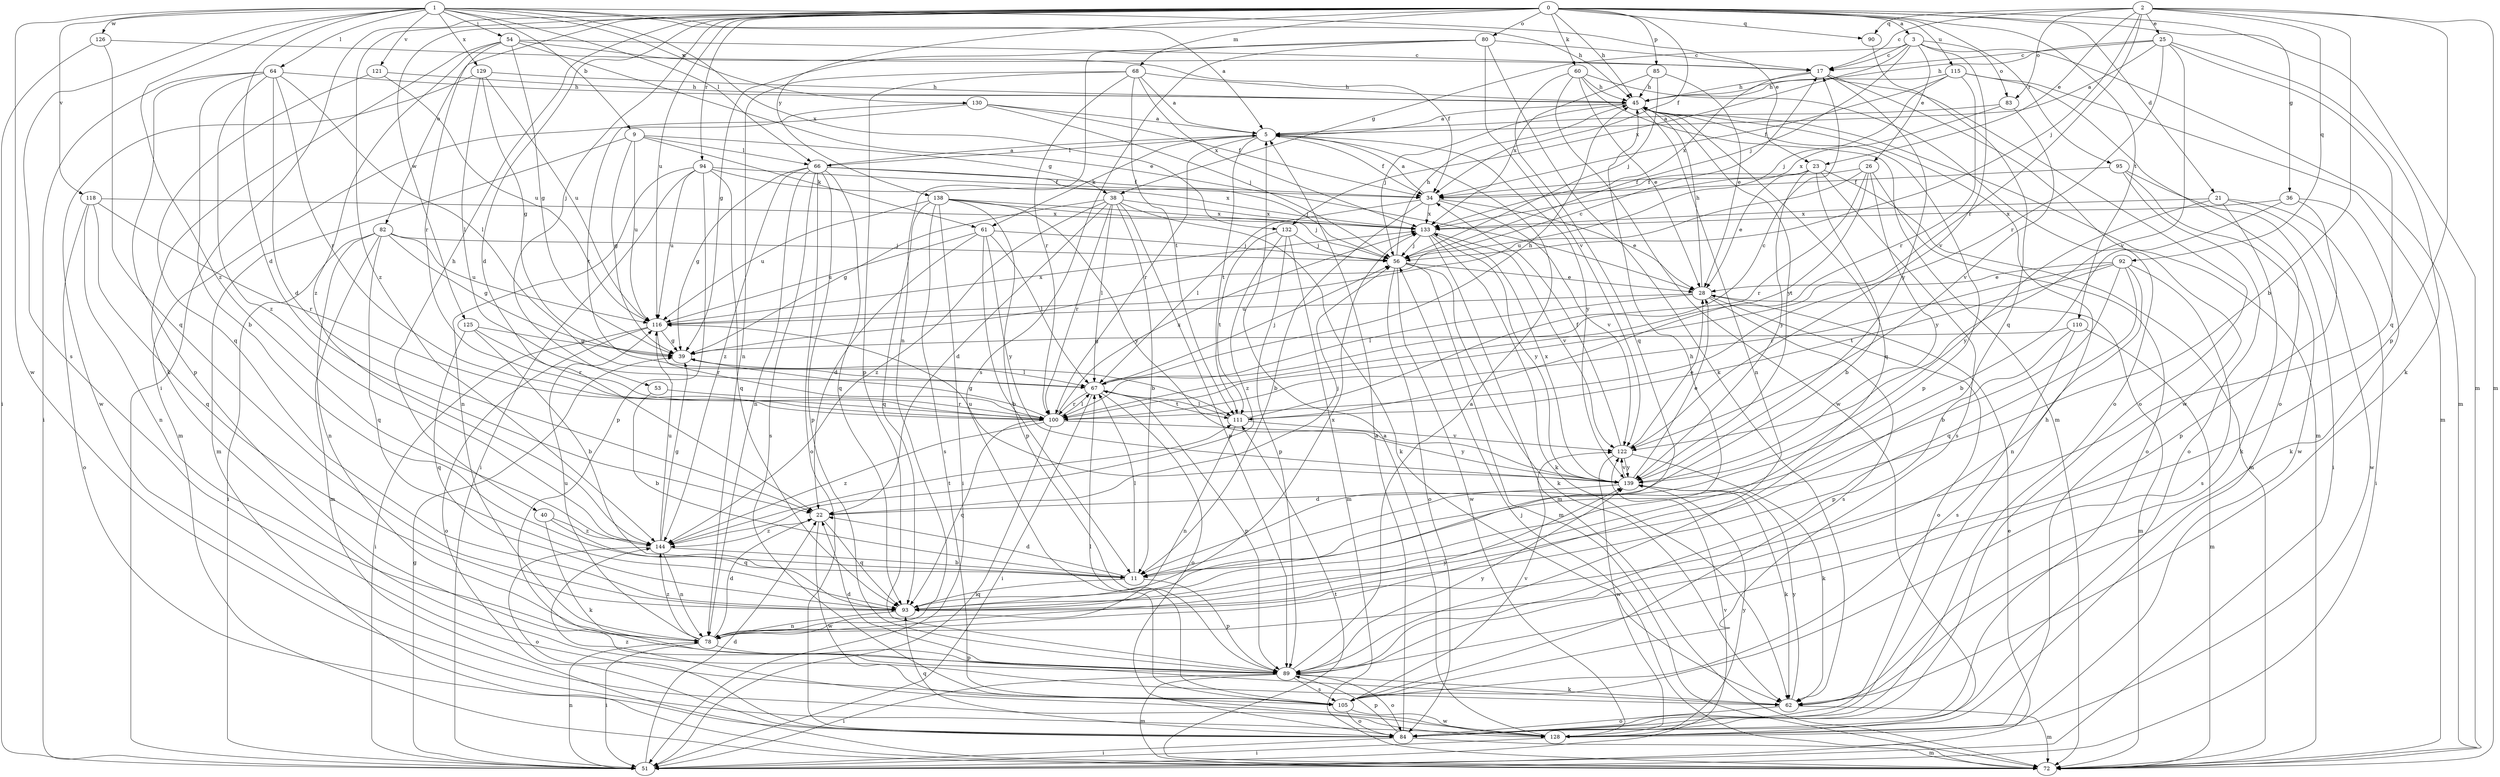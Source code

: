 strict digraph  {
0;
1;
2;
3;
5;
9;
11;
17;
21;
22;
23;
25;
26;
28;
34;
36;
38;
39;
40;
45;
51;
53;
54;
56;
60;
61;
62;
64;
66;
67;
68;
72;
78;
80;
82;
83;
84;
85;
89;
90;
92;
93;
94;
95;
100;
105;
110;
111;
115;
116;
118;
121;
122;
125;
126;
128;
129;
130;
132;
133;
138;
139;
144;
0 -> 3  [label=a];
0 -> 21  [label=d];
0 -> 22  [label=d];
0 -> 34  [label=f];
0 -> 36  [label=g];
0 -> 40  [label=h];
0 -> 45  [label=h];
0 -> 51  [label=i];
0 -> 53  [label=j];
0 -> 60  [label=k];
0 -> 68  [label=m];
0 -> 72  [label=m];
0 -> 80  [label=o];
0 -> 82  [label=o];
0 -> 85  [label=p];
0 -> 90  [label=q];
0 -> 94  [label=r];
0 -> 95  [label=r];
0 -> 110  [label=t];
0 -> 115  [label=u];
0 -> 116  [label=u];
0 -> 125  [label=w];
0 -> 138  [label=y];
0 -> 144  [label=z];
1 -> 5  [label=a];
1 -> 9  [label=b];
1 -> 22  [label=d];
1 -> 23  [label=e];
1 -> 45  [label=h];
1 -> 54  [label=j];
1 -> 64  [label=l];
1 -> 66  [label=l];
1 -> 105  [label=s];
1 -> 118  [label=v];
1 -> 121  [label=v];
1 -> 126  [label=w];
1 -> 128  [label=w];
1 -> 129  [label=x];
1 -> 130  [label=x];
1 -> 132  [label=x];
1 -> 144  [label=z];
2 -> 11  [label=b];
2 -> 17  [label=c];
2 -> 23  [label=e];
2 -> 25  [label=e];
2 -> 56  [label=j];
2 -> 72  [label=m];
2 -> 83  [label=o];
2 -> 89  [label=p];
2 -> 90  [label=q];
2 -> 92  [label=q];
2 -> 100  [label=r];
3 -> 17  [label=c];
3 -> 26  [label=e];
3 -> 38  [label=g];
3 -> 56  [label=j];
3 -> 72  [label=m];
3 -> 83  [label=o];
3 -> 122  [label=v];
3 -> 132  [label=x];
5 -> 34  [label=f];
5 -> 61  [label=k];
5 -> 66  [label=l];
5 -> 100  [label=r];
5 -> 111  [label=t];
5 -> 139  [label=y];
9 -> 38  [label=g];
9 -> 39  [label=g];
9 -> 61  [label=k];
9 -> 66  [label=l];
9 -> 72  [label=m];
9 -> 116  [label=u];
11 -> 22  [label=d];
11 -> 67  [label=l];
11 -> 89  [label=p];
11 -> 93  [label=q];
17 -> 45  [label=h];
17 -> 84  [label=o];
17 -> 128  [label=w];
17 -> 133  [label=x];
17 -> 139  [label=y];
21 -> 51  [label=i];
21 -> 62  [label=k];
21 -> 128  [label=w];
21 -> 133  [label=x];
21 -> 139  [label=y];
22 -> 56  [label=j];
22 -> 93  [label=q];
22 -> 128  [label=w];
22 -> 144  [label=z];
23 -> 11  [label=b];
23 -> 28  [label=e];
23 -> 34  [label=f];
23 -> 72  [label=m];
23 -> 105  [label=s];
23 -> 139  [label=y];
25 -> 5  [label=a];
25 -> 17  [label=c];
25 -> 45  [label=h];
25 -> 62  [label=k];
25 -> 93  [label=q];
25 -> 100  [label=r];
25 -> 122  [label=v];
26 -> 34  [label=f];
26 -> 84  [label=o];
26 -> 100  [label=r];
26 -> 111  [label=t];
26 -> 116  [label=u];
26 -> 139  [label=y];
28 -> 45  [label=h];
28 -> 67  [label=l];
28 -> 72  [label=m];
28 -> 84  [label=o];
28 -> 105  [label=s];
28 -> 116  [label=u];
34 -> 5  [label=a];
34 -> 11  [label=b];
34 -> 28  [label=e];
34 -> 67  [label=l];
34 -> 122  [label=v];
34 -> 133  [label=x];
36 -> 11  [label=b];
36 -> 62  [label=k];
36 -> 89  [label=p];
36 -> 133  [label=x];
38 -> 11  [label=b];
38 -> 22  [label=d];
38 -> 39  [label=g];
38 -> 62  [label=k];
38 -> 67  [label=l];
38 -> 89  [label=p];
38 -> 100  [label=r];
38 -> 133  [label=x];
38 -> 144  [label=z];
39 -> 17  [label=c];
39 -> 67  [label=l];
40 -> 62  [label=k];
40 -> 93  [label=q];
40 -> 144  [label=z];
45 -> 5  [label=a];
45 -> 56  [label=j];
45 -> 72  [label=m];
45 -> 78  [label=n];
45 -> 89  [label=p];
45 -> 93  [label=q];
45 -> 139  [label=y];
51 -> 22  [label=d];
51 -> 28  [label=e];
51 -> 39  [label=g];
51 -> 78  [label=n];
51 -> 122  [label=v];
53 -> 11  [label=b];
53 -> 100  [label=r];
54 -> 17  [label=c];
54 -> 28  [label=e];
54 -> 34  [label=f];
54 -> 39  [label=g];
54 -> 62  [label=k];
54 -> 100  [label=r];
54 -> 144  [label=z];
56 -> 28  [label=e];
56 -> 45  [label=h];
56 -> 62  [label=k];
56 -> 72  [label=m];
56 -> 84  [label=o];
56 -> 128  [label=w];
60 -> 28  [label=e];
60 -> 45  [label=h];
60 -> 72  [label=m];
60 -> 84  [label=o];
60 -> 93  [label=q];
60 -> 128  [label=w];
61 -> 11  [label=b];
61 -> 22  [label=d];
61 -> 56  [label=j];
61 -> 67  [label=l];
61 -> 116  [label=u];
61 -> 139  [label=y];
62 -> 72  [label=m];
62 -> 84  [label=o];
62 -> 139  [label=y];
64 -> 11  [label=b];
64 -> 22  [label=d];
64 -> 45  [label=h];
64 -> 51  [label=i];
64 -> 67  [label=l];
64 -> 89  [label=p];
64 -> 100  [label=r];
64 -> 144  [label=z];
66 -> 5  [label=a];
66 -> 34  [label=f];
66 -> 39  [label=g];
66 -> 56  [label=j];
66 -> 78  [label=n];
66 -> 84  [label=o];
66 -> 89  [label=p];
66 -> 93  [label=q];
66 -> 105  [label=s];
66 -> 144  [label=z];
67 -> 45  [label=h];
67 -> 51  [label=i];
67 -> 56  [label=j];
67 -> 84  [label=o];
67 -> 89  [label=p];
67 -> 100  [label=r];
67 -> 111  [label=t];
68 -> 5  [label=a];
68 -> 45  [label=h];
68 -> 78  [label=n];
68 -> 89  [label=p];
68 -> 100  [label=r];
68 -> 111  [label=t];
68 -> 133  [label=x];
72 -> 56  [label=j];
72 -> 111  [label=t];
78 -> 22  [label=d];
78 -> 51  [label=i];
78 -> 89  [label=p];
78 -> 116  [label=u];
78 -> 139  [label=y];
78 -> 144  [label=z];
80 -> 17  [label=c];
80 -> 39  [label=g];
80 -> 62  [label=k];
80 -> 78  [label=n];
80 -> 105  [label=s];
80 -> 122  [label=v];
82 -> 39  [label=g];
82 -> 51  [label=i];
82 -> 56  [label=j];
82 -> 72  [label=m];
82 -> 78  [label=n];
82 -> 93  [label=q];
82 -> 116  [label=u];
83 -> 5  [label=a];
83 -> 122  [label=v];
83 -> 133  [label=x];
84 -> 5  [label=a];
84 -> 45  [label=h];
84 -> 51  [label=i];
84 -> 72  [label=m];
84 -> 89  [label=p];
84 -> 93  [label=q];
85 -> 28  [label=e];
85 -> 45  [label=h];
85 -> 56  [label=j];
85 -> 133  [label=x];
89 -> 5  [label=a];
89 -> 22  [label=d];
89 -> 51  [label=i];
89 -> 62  [label=k];
89 -> 72  [label=m];
89 -> 84  [label=o];
89 -> 105  [label=s];
89 -> 139  [label=y];
90 -> 93  [label=q];
92 -> 11  [label=b];
92 -> 28  [label=e];
92 -> 78  [label=n];
92 -> 93  [label=q];
92 -> 100  [label=r];
92 -> 105  [label=s];
92 -> 111  [label=t];
93 -> 45  [label=h];
93 -> 78  [label=n];
93 -> 133  [label=x];
94 -> 34  [label=f];
94 -> 51  [label=i];
94 -> 78  [label=n];
94 -> 89  [label=p];
94 -> 93  [label=q];
94 -> 116  [label=u];
94 -> 133  [label=x];
95 -> 34  [label=f];
95 -> 51  [label=i];
95 -> 84  [label=o];
95 -> 128  [label=w];
100 -> 39  [label=g];
100 -> 51  [label=i];
100 -> 67  [label=l];
100 -> 93  [label=q];
100 -> 133  [label=x];
100 -> 139  [label=y];
100 -> 144  [label=z];
105 -> 67  [label=l];
105 -> 84  [label=o];
105 -> 122  [label=v];
105 -> 128  [label=w];
110 -> 39  [label=g];
110 -> 72  [label=m];
110 -> 89  [label=p];
110 -> 105  [label=s];
111 -> 17  [label=c];
111 -> 67  [label=l];
111 -> 78  [label=n];
111 -> 122  [label=v];
115 -> 34  [label=f];
115 -> 45  [label=h];
115 -> 56  [label=j];
115 -> 72  [label=m];
115 -> 84  [label=o];
115 -> 100  [label=r];
116 -> 39  [label=g];
116 -> 51  [label=i];
116 -> 84  [label=o];
116 -> 100  [label=r];
116 -> 133  [label=x];
118 -> 78  [label=n];
118 -> 84  [label=o];
118 -> 93  [label=q];
118 -> 100  [label=r];
118 -> 133  [label=x];
121 -> 45  [label=h];
121 -> 93  [label=q];
121 -> 116  [label=u];
122 -> 28  [label=e];
122 -> 34  [label=f];
122 -> 62  [label=k];
122 -> 128  [label=w];
122 -> 139  [label=y];
125 -> 11  [label=b];
125 -> 39  [label=g];
125 -> 93  [label=q];
125 -> 100  [label=r];
126 -> 17  [label=c];
126 -> 51  [label=i];
126 -> 93  [label=q];
128 -> 5  [label=a];
128 -> 51  [label=i];
128 -> 139  [label=y];
128 -> 144  [label=z];
129 -> 39  [label=g];
129 -> 45  [label=h];
129 -> 67  [label=l];
129 -> 116  [label=u];
129 -> 128  [label=w];
130 -> 5  [label=a];
130 -> 34  [label=f];
130 -> 56  [label=j];
130 -> 72  [label=m];
130 -> 111  [label=t];
132 -> 56  [label=j];
132 -> 72  [label=m];
132 -> 89  [label=p];
132 -> 111  [label=t];
132 -> 144  [label=z];
133 -> 56  [label=j];
133 -> 62  [label=k];
133 -> 72  [label=m];
133 -> 122  [label=v];
133 -> 139  [label=y];
138 -> 51  [label=i];
138 -> 56  [label=j];
138 -> 89  [label=p];
138 -> 93  [label=q];
138 -> 105  [label=s];
138 -> 116  [label=u];
138 -> 133  [label=x];
138 -> 139  [label=y];
139 -> 22  [label=d];
139 -> 28  [label=e];
139 -> 62  [label=k];
139 -> 116  [label=u];
139 -> 122  [label=v];
139 -> 133  [label=x];
144 -> 11  [label=b];
144 -> 39  [label=g];
144 -> 78  [label=n];
144 -> 84  [label=o];
144 -> 111  [label=t];
144 -> 116  [label=u];
}
